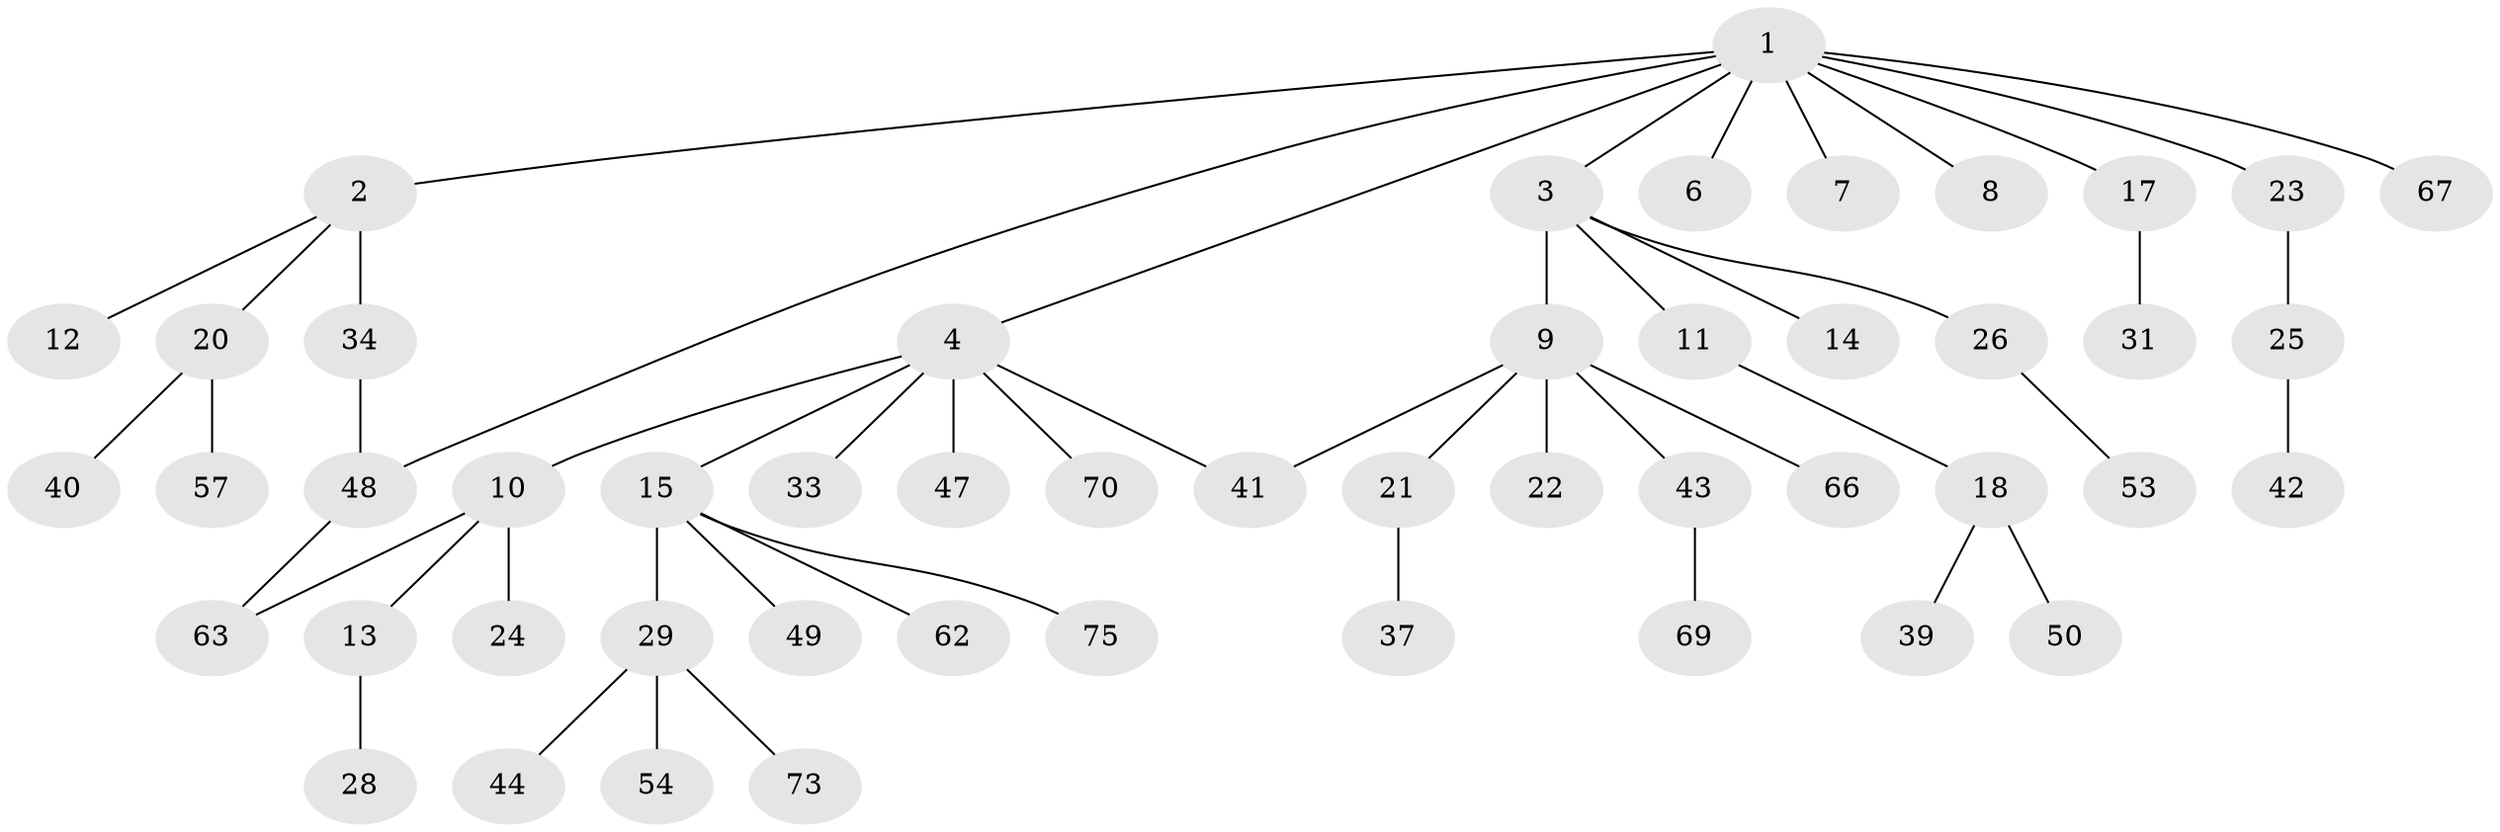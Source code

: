 // Generated by graph-tools (version 1.1) at 2025/51/02/27/25 19:51:39]
// undirected, 50 vertices, 52 edges
graph export_dot {
graph [start="1"]
  node [color=gray90,style=filled];
  1 [super="+5"];
  2 [super="+16"];
  3 [super="+65"];
  4 [super="+64"];
  6;
  7 [super="+32"];
  8;
  9 [super="+19"];
  10 [super="+59"];
  11 [super="+35"];
  12;
  13 [super="+60"];
  14;
  15 [super="+58"];
  17;
  18 [super="+56"];
  20 [super="+30"];
  21 [super="+27"];
  22;
  23;
  24;
  25 [super="+71"];
  26 [super="+51"];
  28 [super="+38"];
  29 [super="+36"];
  31 [super="+52"];
  33 [super="+45"];
  34;
  37;
  39;
  40 [super="+46"];
  41 [super="+72"];
  42;
  43 [super="+68"];
  44;
  47;
  48 [super="+61"];
  49 [super="+55"];
  50;
  53;
  54 [super="+74"];
  57;
  62;
  63;
  66;
  67;
  69;
  70;
  73;
  75;
  1 -- 2;
  1 -- 3;
  1 -- 4;
  1 -- 6;
  1 -- 7;
  1 -- 17;
  1 -- 48;
  1 -- 67;
  1 -- 8;
  1 -- 23;
  2 -- 12;
  2 -- 20;
  2 -- 34;
  3 -- 9;
  3 -- 11;
  3 -- 14;
  3 -- 26;
  4 -- 10;
  4 -- 15;
  4 -- 33;
  4 -- 41;
  4 -- 47;
  4 -- 70;
  9 -- 21;
  9 -- 43;
  9 -- 66;
  9 -- 22;
  9 -- 41;
  10 -- 13;
  10 -- 24;
  10 -- 63;
  11 -- 18;
  13 -- 28;
  15 -- 29;
  15 -- 49;
  15 -- 75;
  15 -- 62;
  17 -- 31;
  18 -- 39;
  18 -- 50;
  20 -- 40;
  20 -- 57;
  21 -- 37;
  23 -- 25;
  25 -- 42;
  26 -- 53;
  29 -- 44;
  29 -- 73;
  29 -- 54;
  34 -- 48;
  43 -- 69;
  48 -- 63;
}
